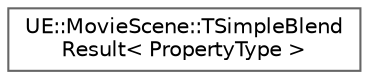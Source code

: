 digraph "Graphical Class Hierarchy"
{
 // INTERACTIVE_SVG=YES
 // LATEX_PDF_SIZE
  bgcolor="transparent";
  edge [fontname=Helvetica,fontsize=10,labelfontname=Helvetica,labelfontsize=10];
  node [fontname=Helvetica,fontsize=10,shape=box,height=0.2,width=0.4];
  rankdir="LR";
  Node0 [id="Node000000",label="UE::MovieScene::TSimpleBlend\lResult\< PropertyType \>",height=0.2,width=0.4,color="grey40", fillcolor="white", style="filled",URL="$d1/dbb/structUE_1_1MovieScene_1_1TSimpleBlendResult.html",tooltip="Simple blended result where a value has been accumulated by a number of contributors."];
}
